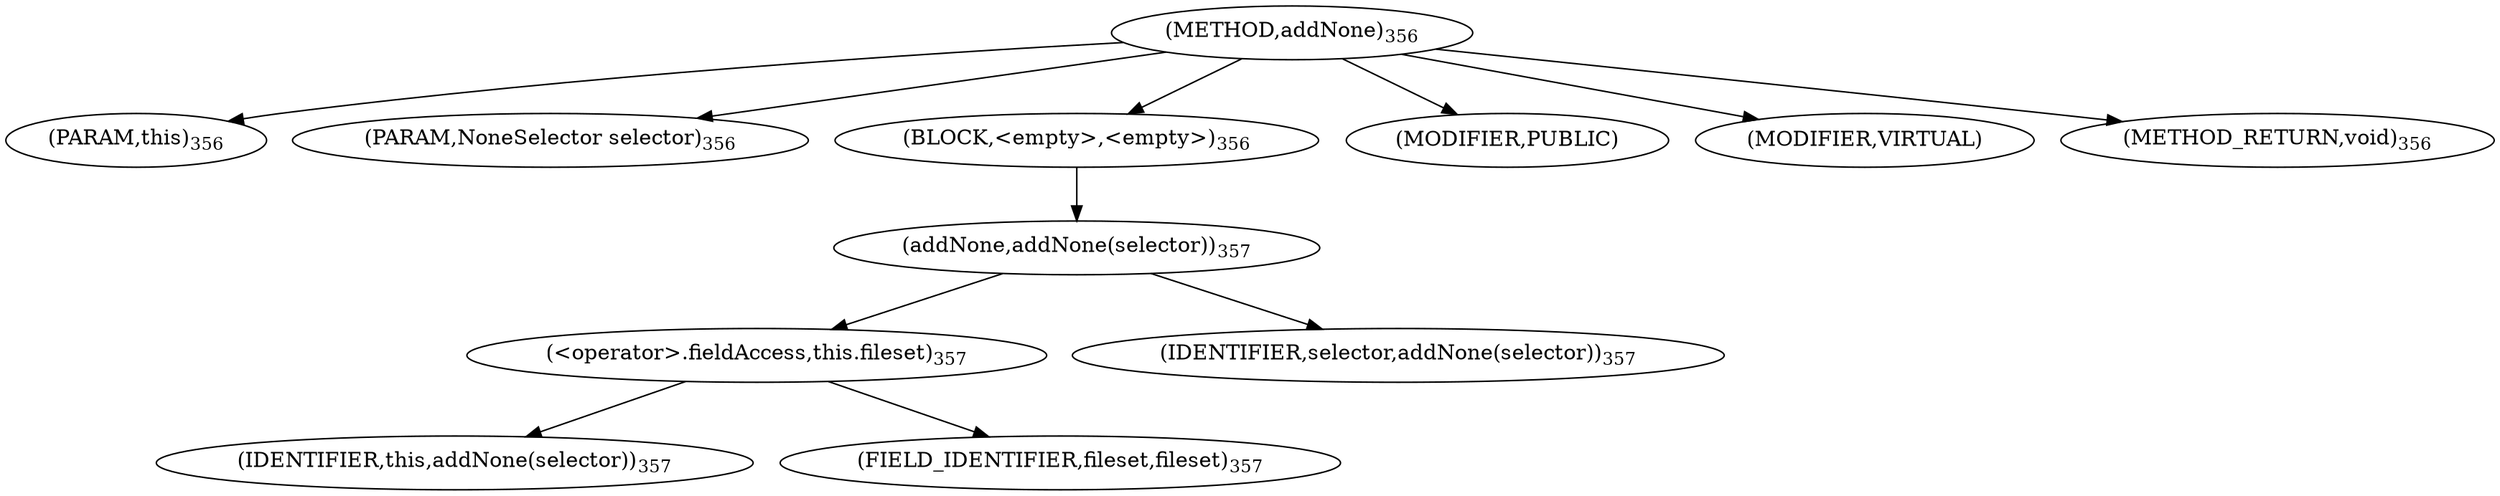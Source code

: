 digraph "addNone" {  
"440" [label = <(METHOD,addNone)<SUB>356</SUB>> ]
"441" [label = <(PARAM,this)<SUB>356</SUB>> ]
"442" [label = <(PARAM,NoneSelector selector)<SUB>356</SUB>> ]
"443" [label = <(BLOCK,&lt;empty&gt;,&lt;empty&gt;)<SUB>356</SUB>> ]
"444" [label = <(addNone,addNone(selector))<SUB>357</SUB>> ]
"445" [label = <(&lt;operator&gt;.fieldAccess,this.fileset)<SUB>357</SUB>> ]
"446" [label = <(IDENTIFIER,this,addNone(selector))<SUB>357</SUB>> ]
"447" [label = <(FIELD_IDENTIFIER,fileset,fileset)<SUB>357</SUB>> ]
"448" [label = <(IDENTIFIER,selector,addNone(selector))<SUB>357</SUB>> ]
"449" [label = <(MODIFIER,PUBLIC)> ]
"450" [label = <(MODIFIER,VIRTUAL)> ]
"451" [label = <(METHOD_RETURN,void)<SUB>356</SUB>> ]
  "440" -> "441" 
  "440" -> "442" 
  "440" -> "443" 
  "440" -> "449" 
  "440" -> "450" 
  "440" -> "451" 
  "443" -> "444" 
  "444" -> "445" 
  "444" -> "448" 
  "445" -> "446" 
  "445" -> "447" 
}

